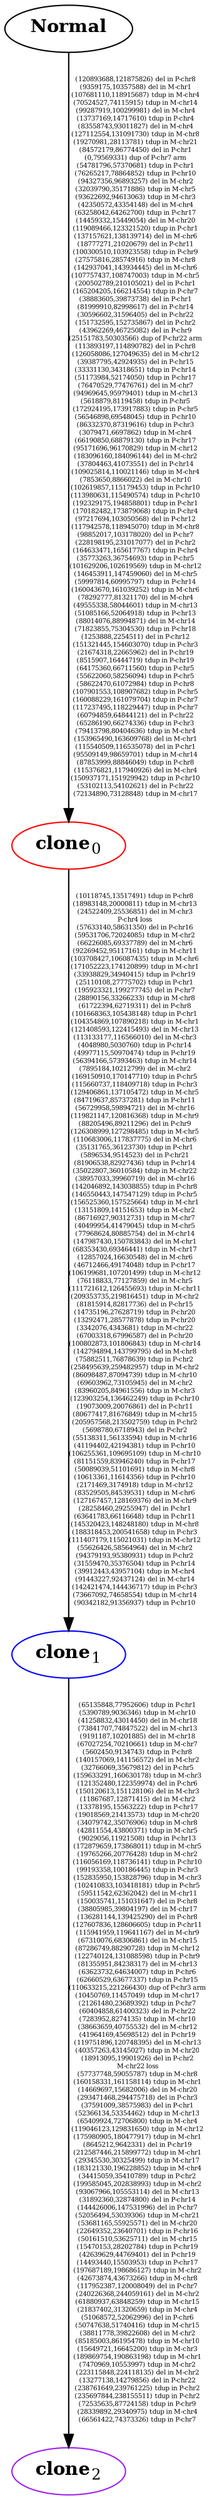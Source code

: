digraph EvolutionaryCloneTree {
splines=true;
sep="+25,25";
overlap=scalexy;
nodesep=0.6;
	subgraph T {
		N[label=<<B>Normal</B>>,color=black]
		0[label=<<B>clone</B><SUB>0</SUB>>,color=red]
		1[label=<<B>clone</B><SUB>1</SUB>>,color=blue]
		2[label=<<B>clone</B><SUB>2</SUB>>,color=purple]
	{rank = same; 2}
	}
	N -> 0 [label="(120893688,121875826) del in P-chr8
(9359175,10357588) del in M-chr1
(107681110,118915687) tdup in M-chr4
(70524527,74115915) tdup in M-chr14
(99287919,100299981) del in M-chr4
(13737169,14717610) tdup in P-chr4
(83558743,93011827) del in M-chr4
(127112554,131091730) tdup in M-chr8
(19270981,28113781) tdup in M-chr21
(84572179,86774450) del in P-chr1
(0,79569331) dup of P-chr7 arm
(54781796,57370681) tdup in P-chr1
(76265217,78864852) tdup in P-chr10
(94327356,96893257) del in M-chr2
(32039790,35171886) tdup in M-chr5
(93622692,94613063) tdup in M-chr3
(42350572,43354148) del in M-chr4
(63258042,64262700) tdup in P-chr17
(14459332,15449054) del in M-chr20
(119089466,123321520) tdup in P-chr1
(137157621,138139714) del in M-chr6
(18777271,21020679) del in P-chr11
(100300510,103923558) tdup in P-chr9
(27575816,28574916) tdup in M-chr8
(142937041,143934445) del in M-chr6
(107757437,108747003) tdup in M-chr5
(200502789,210105021) del in P-chr1
(165204205,166214554) tdup in P-chr7
(38883605,39873738) del in P-chr1
(81999910,82998617) del in P-chr14
(30596602,31596405) del in P-chr22
(151732595,152735867) del in P-chr2
(43962269,46725082) del in P-chr9
(25151783,50303566) dup of P-chr22 arm
(113893197,114890782) del in P-chr8
(126058086,127049635) del in M-chr12
(39387795,42924935) del in P-chr15
(33331130,34318651) tdup in P-chr14
(51173984,52174050) tdup in P-chr17
(76470529,77476761) del in M-chr7
(94969645,95979401) tdup in M-chr13
(5618879,8119458) tdup in P-chr5
(172924195,173917883) tdup in P-chr5
(56546898,69548045) tdup in P-chr10
(86332370,87319616) tdup in P-chr3
(3079471,6697862) tdup in M-chr4
(66190850,68879130) tdup in P-chr17
(95171696,96170829) tdup in M-chr12
(183096160,184096144) del in M-chr2
(37804463,41073551) del in P-chr14
(109025814,110021146) tdup in M-chr4
(7853650,8866022) del in M-chr10
(102619857,115179453) tdup in P-chr10
(113980631,115490574) tdup in P-chr10
(192329175,194858801) tdup in P-chr1
(170182482,173879068) tdup in P-chr4
(97217694,103050568) del in P-chr12
(117942578,118945070) tdup in M-chr8
(98852017,103178020) del in P-chr7
(228198195,231017077) del in P-chr2
(164633471,165617767) tdup in P-chr4
(35773263,36754693) tdup in P-chr5
(101629206,102619569) tdup in M-chr12
(146453911,147459060) del in M-chr5
(59997814,60995797) tdup in P-chr14
(160043670,161039252) tdup in M-chr6
(78292777,81321170) del in M-chr4
(49555338,58044601) tdup in M-chr13
(51085166,52064918) tdup in P-chr13
(88014076,88994871) del in M-chr14
(71823855,75304530) tdup in P-chr18
(1253888,2254511) del in P-chr12
(151321445,154603070) tdup in P-chr3
(21674318,22665962) del in P-chr19
(8515907,16444719) tdup in P-chr19
(64175360,66711560) tdup in P-chr5
(55622060,58256094) tdup in P-chr5
(58622470,61072984) tdup in P-chr8
(107901553,108907682) tdup in P-chr5
(160088229,161079704) tdup in P-chr7
(117237495,118229447) tdup in P-chr7
(60794859,64844121) del in P-chr22
(65286190,66274336) tdup in P-chr3
(79413798,80404636) tdup in M-chr4
(153965490,163609768) del in M-chr1
(115540509,116535078) del in P-chr1
(95509149,98659701) tdup in M-chr14
(87853999,88846049) tdup in P-chr8
(115376821,117940926) del in M-chr4
(150937171,151929942) tdup in P-chr10
(53102113,54102621) del in P-chr22
(72134890,73128848) tdup in M-chr17", fontsize=5, fixedsize=true]
	0 -> 1 [label="(10118745,13517491) tdup in P-chr8
(18983148,20000811) tdup in M-chr13
(24522409,25536851) del in M-chr3
P-chr4 loss
(57633140,58631350) del in P-chr16
(59531706,72024085) tdup in M-chr2
(66226085,69337789) del in M-chr6
(92269452,95117161) tdup in M-chr11
(103708427,106087435) tdup in M-chr6
(171052223,174120899) tdup in M-chr1
(33938829,34940415) tdup in P-chr19
(25110108,27775702) tdup in P-chr1
(195923321,199277745) del in P-chr7
(28890156,33266233) tdup in M-chr8
(61722394,62719311) del in P-chr8
(101668363,105438148) tdup in P-chr1
(104354869,107890218) tdup in M-chr1
(121408593,122415493) del in M-chr13
(113133177,116566010) del in M-chr3
(4048980,5030760) tdup in P-chr14
(49977115,50970474) tdup in P-chr19
(56394166,57393463) tdup in M-chr14
(7895184,10212799) del in M-chr2
(169150910,170147710) tdup in P-chr5
(115660737,118409718) tdup in P-chr3
(129406861,137105472) tdup in M-chr5
(84719637,85737281) tdup in P-chr11
(56729958,59894721) del in M-chr16
(119821147,120816368) tdup in M-chr9
(88205496,89211296) del in P-chr9
(126308999,127298485) tdup in M-chr5
(110683006,117837775) del in M-chr6
(35131765,36123730) tdup in P-chr1
(5896534,9514523) del in P-chr21
(81906538,82927436) tdup in P-chr14
(35022807,36010584) tdup in M-chr22
(38957033,39960719) del in M-chr16
(142046892,143038855) tdup in P-chr8
(146550443,147547129) tdup in P-chr5
(156525360,157525664) tdup in M-chr1
(13151809,14151653) tdup in M-chr2
(86716927,90312731) tdup in M-chr7
(40499954,41479045) tdup in M-chr5
(77968624,80885754) del in M-chr14
(147987430,150783843) del in M-chr1
(68353430,69346441) tdup in M-chr17
(12857024,16630548) del in M-chr6
(46712466,49174048) tdup in P-chr17
(106199681,107201499) tdup in M-chr12
(76118833,77127859) del in M-chr5
(111721612,126455693) tdup in M-chr11
(209353735,219816451) tdup in M-chr2
(81815914,82817736) del in P-chr15
(14735196,27628719) tdup in P-chr20
(13292471,28577878) tdup in P-chr20
(3342076,4343681) tdup in M-chr22
(67003318,67996587) del in P-chr20
(100802873,101806843) tdup in M-chr14
(142794894,143799795) del in M-chr8
(75882511,76878639) tdup in P-chr2
(258495639,259482957) tdup in M-chr2
(86098487,87094739) tdup in M-chr10
(69603962,73105945) del in M-chr2
(83960205,84961556) tdup in M-chr3
(123903254,136462249) tdup in P-chr10
(19073009,20076861) del in P-chr11
(80677417,81676849) tdup in M-chr15
(205957568,213502759) tdup in P-chr2
(5698780,6718943) del in P-chr2
(55138311,56133594) tdup in M-chr16
(41194402,42194381) tdup in P-chr10
(106255361,109695109) tdup in M-chr10
(81151559,83946240) tdup in P-chr17
(50089039,51101691) tdup in M-chr8
(10613361,11614356) tdup in P-chr10
(2171469,3174918) tdup in M-chr12
(83529505,84539531) tdup in M-chr6
(127167457,128169376) del in M-chr9
(28258460,29255947) del in P-chr1
(63641783,66116648) tdup in P-chr11
(145320423,148248180) tdup in M-chr8
(188318453,200541658) tdup in P-chr3
(111407179,115021031) tdup in M-chr12
(55626426,58564964) del in M-chr2
(94379193,95380931) tdup in P-chr2
(31559470,35376504) tdup in P-chr14
(39912443,43957104) tdup in M-chr4
(91443227,92437124) del in M-chr14
(142421474,144436717) tdup in P-chr3
(73667092,74658554) tdup in M-chr14
(90342182,91356937) tdup in P-chr10", fontsize=5, fixedsize=true]
	1 -> 2 [label="(65135848,77952606) tdup in P-chr1
(5390789,9036346) tdup in M-chr10
(41258832,43014450) del in M-chr18
(73841707,74847522) del in M-chr13
(9191187,10201885) del in M-chr18
(67027254,70210661) tdup in M-chr7
(5602450,9134743) tdup in P-chr8
(140157069,141156572) del in M-chr2
(32766069,35679812) del in P-chr5
(159633291,160630178) tdup in M-chr3
(121352480,122359974) del in P-chr6
(150120613,151128106) del in M-chr3
(11867687,12871415) del in M-chr2
(13378195,15563222) tdup in P-chr17
(19018569,21413573) tdup in M-chr20
(34079742,35076906) tdup in M-chr8
(42811554,43800371) tdup in M-chr5
(9029056,11921508) tdup in P-chr13
(172879659,173868011) tdup in M-chr5
(19765266,20776428) tdup in M-chr2
(116056169,118736141) tdup in P-chr10
(99193358,100186445) tdup in P-chr3
(152835950,153828796) tdup in M-chr3
(102410833,103418181) tdup in P-chr5
(59511542,62362042) del in M-chr11
(150035741,151031647) del in P-chr8
(38805985,39804197) del in M-chr17
(136281144,139425290) del in P-chr8
(127607836,128606605) tdup in P-chr11
(115941959,119641167) del in M-chr9
(67310076,68306861) del in M-chr15
(87286749,88290728) tdup in M-chr12
(122740124,131088598) tdup in P-chr9
(81355951,84238317) del in M-chr13
(63623732,64634007) tdup in P-chr6
(62660529,63677337) tdup in P-chr15
(110633215,221266430) dup of P-chr3 arm
(10450769,11457049) tdup in M-chr17
(21261480,23689392) tdup in P-chr7
(60404858,61400323) del in P-chr22
(7283952,8274135) tdup in M-chr10
(38663659,40755532) del in M-chr12
(41964169,45698512) del in P-chr19
(119751896,120748395) del in M-chr13
(40357263,43145027) tdup in M-chr20
(18913095,19901926) del in P-chr2
M-chr22 loss
(57737748,59055787) tdup in M-chr8
(160158331,161158114) tdup in M-chr1
(14669697,15682006) del in M-chr20
(293471468,294475718) del in P-chr3
(37591009,38575983) del in P-chr1
(52366134,53354462) tdup in M-chr13
(65409924,72706800) tdup in M-chr4
(119046123,129831650) tdup in M-chr12
(175980905,180477917) tdup in M-chr1
(8645212,9642331) del in P-chr19
(212587446,215899772) tdup in M-chr1
(29345530,30325499) tdup in M-chr17
(183121330,196228852) tdup in M-chr4
(34415059,35410789) tdup in P-chr2
(199585045,202838993) tdup in M-chr2
(93067966,105553114) del in M-chr13
(31892360,32874800) del in P-chr14
(144426006,147531996) del in P-chr7
(52056494,53039306) tdup in M-chr21
(53681165,55925571) del in M-chr20
(22649352,23640701) tdup in P-chr16
(50161510,53625711) del in M-chr15
(15470153,28202784) tdup in P-chr19
(42639629,44769401) del in P-chr19
(14493440,15503953) tdup in P-chr17
(197687189,198686127) tdup in M-chr2
(42673874,43673266) tdup in M-chr8
(117952387,120008049) del in P-chr7
(240226368,244059161) del in M-chr2
(61880937,63848259) tdup in M-chr15
(21837402,31320659) tdup in M-chr4
(51068572,52062996) del in P-chr6
(50747638,51740416) tdup in M-chr15
(38811778,39822608) del in M-chr2
(85185003,86195478) tdup in M-chr10
(15649721,16645200) tdup in M-chr3
(189869754,190863198) tdup in M-chr1
(7470969,10553997) tdup in M-chr2
(223115848,224118135) del in M-chr2
(13277138,14279856) del in P-chr22
(238761649,239761225) tdup in P-chr2
(235697844,238155511) tdup in P-chr2
(72535635,87724158) tdup in P-chr9
(28339892,29340975) tdup in M-chr4
(66561422,74373326) tdup in P-chr7", fontsize=5, fixedsize=true]
}

